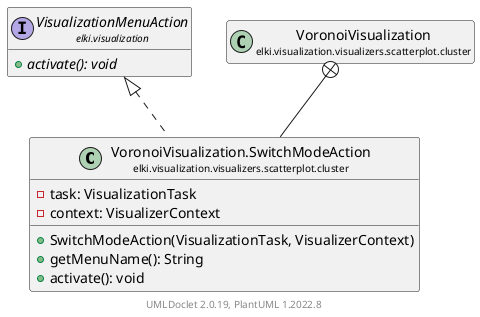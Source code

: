 @startuml
    remove .*\.(Instance|Par|Parameterizer|Factory)$
    set namespaceSeparator none
    hide empty fields
    hide empty methods

    class "<size:14>VoronoiVisualization.SwitchModeAction\n<size:10>elki.visualization.visualizers.scatterplot.cluster" as elki.visualization.visualizers.scatterplot.cluster.VoronoiVisualization.SwitchModeAction [[VoronoiVisualization.SwitchModeAction.html]] {
        -task: VisualizationTask
        -context: VisualizerContext
        +SwitchModeAction(VisualizationTask, VisualizerContext)
        +getMenuName(): String
        +activate(): void
    }

    interface "<size:14>VisualizationMenuAction\n<size:10>elki.visualization" as elki.visualization.VisualizationMenuAction [[../../../VisualizationMenuAction.html]] {
        {abstract} +activate(): void
    }
    class "<size:14>VoronoiVisualization\n<size:10>elki.visualization.visualizers.scatterplot.cluster" as elki.visualization.visualizers.scatterplot.cluster.VoronoiVisualization [[VoronoiVisualization.html]]

    elki.visualization.VisualizationMenuAction <|.. elki.visualization.visualizers.scatterplot.cluster.VoronoiVisualization.SwitchModeAction
    elki.visualization.visualizers.scatterplot.cluster.VoronoiVisualization +-- elki.visualization.visualizers.scatterplot.cluster.VoronoiVisualization.SwitchModeAction

    center footer UMLDoclet 2.0.19, PlantUML 1.2022.8
@enduml
